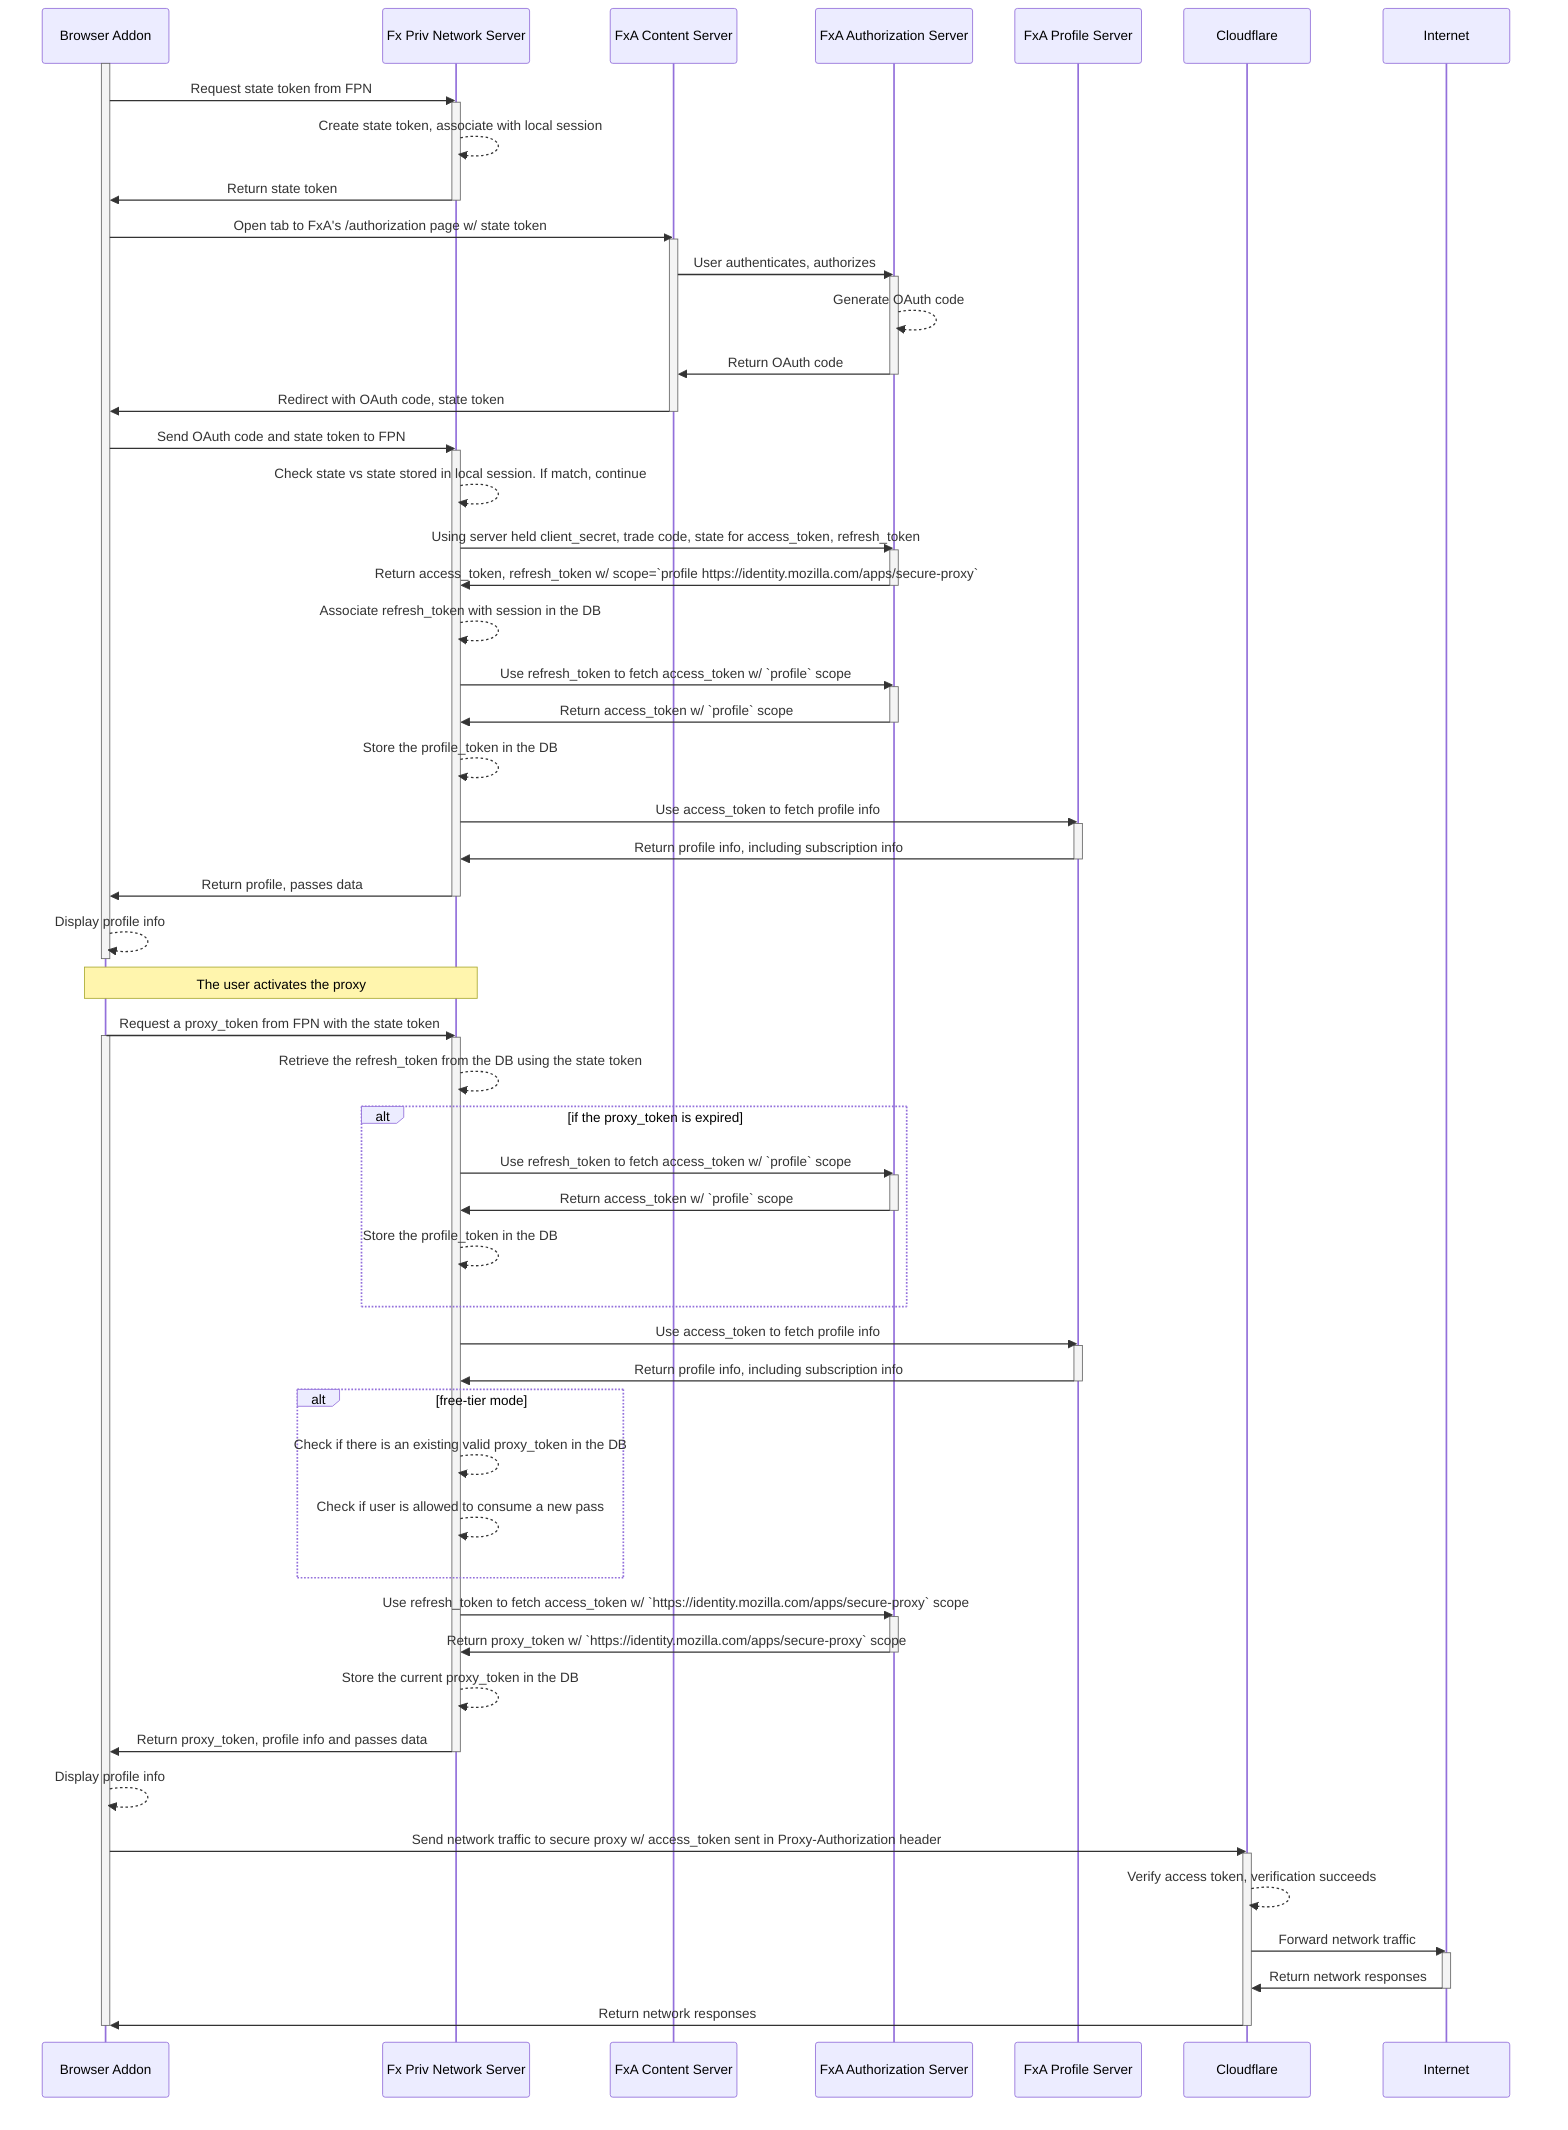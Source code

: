 sequenceDiagram
participant UA as Browser Addon
participant FPN as Fx Priv Network Server
participant FxA as FxA Content Server
participant FxAA as FxA Authorization Server
participant FxAP as FxA Profile Server
participant CF as Cloudflare
participant IN as Internet

activate UA
UA->>FPN: Request state token from FPN
activate FPN
FPN-->>FPN: Create state token, associate with local session
FPN->>UA: Return state token
deactivate FPN
UA->>FxA: Open tab to FxA's /authorization page w/ state token
activate FxA
FxA->>FxAA: User authenticates, authorizes
activate FxAA
FxAA-->>FxAA: Generate OAuth code
FxAA->>FxA: Return OAuth code
deactivate FxAA
FxA->>UA: Redirect with OAuth code, state token
deactivate FxA
UA->>FPN: Send OAuth code and state token to FPN
activate FPN
FPN-->>FPN: Check state vs state stored in local session. If match, continue
FPN->>FxAA: Using server held client_secret, trade code, state for access_token, refresh_token
activate FxAA
FxAA->>FPN: Return access_token, refresh_token w/ scope=`profile https://identity.mozilla.com/apps/secure-proxy`
deactivate FxAA
FPN-->>FPN: Associate refresh_token with session in the DB
FPN->>FxAA: Use refresh_token to fetch access_token w/ `profile` scope
activate FxAA
FxAA->>FPN: Return access_token w/ `profile` scope
deactivate FxAA
FPN-->>FPN: Store the profile_token in the DB
FPN->>FxAP: Use access_token to fetch profile info
activate FxAP
FxAP->>FPN: Return profile info, including subscription info
deactivate FxAP
FPN->>UA: Return profile, passes data
deactivate FPN
UA-->>UA: Display profile info
deactivate UA

Note over UA, FPN: The user activates the proxy
UA->>FPN: Request a proxy_token from FPN with the state token
activate UA
activate FPN
FPN-->>FPN: Retrieve the refresh_token from the DB using the state token
alt if the proxy_token is expired
FPN->>FxAA: Use refresh_token to fetch access_token w/ `profile` scope
activate FxAA
FxAA->>FPN: Return access_token w/ `profile` scope
deactivate FxAA
FPN-->>FPN: Store the profile_token in the DB
end
FPN->>FxAP: Use access_token to fetch profile info
activate FxAP
FxAP->>FPN: Return profile info, including subscription info
deactivate FxAP
alt free-tier mode
FPN-->>FPN: Check if there is an existing valid proxy_token in the DB
FPN-->>FPN: Check if user is allowed to consume a new pass
end
FPN->>FxAA: Use refresh_token to fetch access_token w/ `https://identity.mozilla.com/apps/secure-proxy` scope
activate FxAA
FxAA->>FPN: Return proxy_token w/ `https://identity.mozilla.com/apps/secure-proxy` scope
deactivate FxAA
FPN-->>FPN: Store the current proxy_token in the DB
FPN->>UA: Return proxy_token, profile info and passes data
deactivate FPN
UA-->>UA: Display profile info
UA->>CF: Send network traffic to secure proxy w/ access_token sent in Proxy-Authorization header
activate CF
CF-->>CF: Verify access token, verification succeeds
CF->>IN: Forward network traffic
activate IN
IN->>CF: Return network responses
deactivate IN
CF->>UA: Return network responses
deactivate CF
deactivate UA